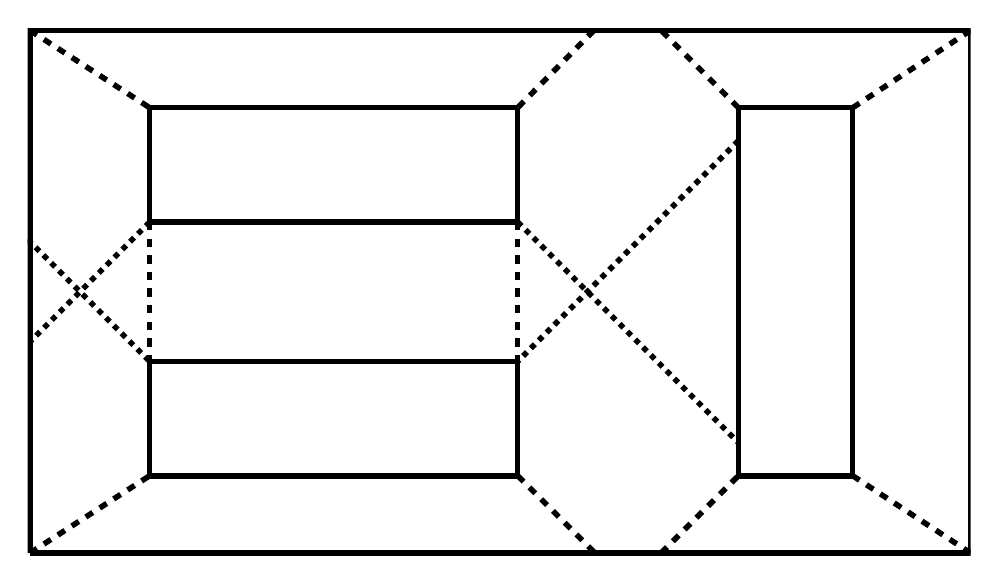 % This file was created by matlab2tikz v0.4.0.
% Copyright (c) 2008--2013, Nico Schlömer <nico.schloemer@gmail.com>
% All rights reserved.
% 
% The latest updates can be retrieved from
%   http://www.mathworks.com/matlabcentral/fileexchange/22022-matlab2tikz
% where you can also make suggestions and rate matlab2tikz.
% 
% % -*- root: TestingFigures.tex -*-
% 
\begin{tikzpicture}

\begin{axis}[%
width=4.715in,
height=3.642in,
scale only axis,
xmin=0.397,
xmax=162.794,
ymin=-17.197,
ymax=108.255,
hide axis,
axis x line*=bottom,
axis y line*=left,
y post scale=1,
unit vector ratio=1 1 1
]
\addplot [
color=black,
dashed,
line width=2.0pt,
forget plot
]
table[row sep=crcr]{
97.915 90.529\\
84.794 77.226\\
};
\addplot [
color=black,
dashed,
line width=2.0pt,
forget plot
]
table[row sep=crcr]{
162.794 90.529\\
142.489 77.226\\
};
\addplot [
color=black,
dashed,
line width=2.0pt,
forget plot
]
table[row sep=crcr]{
0.794 90.529\\
21.401 77.226\\
};
\addplot [
color=black,
dashed,
line width=2.0pt,
forget plot
]
table[row sep=crcr]{
162.794 0.529\\
142.489 13.833\\
};
\addplot [
color=black,
dashed,
line width=2.0pt,
forget plot
]
table[row sep=crcr]{
84.794 13.833\\
98.097 0.529\\
};
\addplot [
color=black,
dashed,
line width=2.0pt,
forget plot
]
table[row sep=crcr]{
0.794 0.529\\
21.401 13.833\\
};
\addplot [
color=black,
dashed,
line width=2.0pt,
forget plot
]
table[row sep=crcr]{
122.794 77.226\\
109.49 90.529\\
};
\addplot [
color=black,
dashed,
line width=2.0pt,
forget plot
]
table[row sep=crcr]{
84.794 57.53\\
84.794 33.528\\
};
\addplot [
color=black,
dashed,
line width=2.0pt,
forget plot
]
table[row sep=crcr]{
21.401 57.53\\
21.401 33.528\\
};
\addplot [
color=black,
dashed,
line width=2.0pt,
forget plot
]
table[row sep=crcr]{
109.49 0.529\\
122.794 13.833\\
};
\addplot [
color=black,
dotted,
line width=2.0pt,
forget plot
]
table[row sep=crcr]{
21.401 57.53\\
0.794 36.923\\
};
\addplot [
color=black,
dotted,
line width=2.0pt,
forget plot
]
table[row sep=crcr]{
0.397 54.532\\
21.401 33.528\\
};
\addplot [
color=black,
dotted,
line width=2.0pt,
forget plot
]
table[row sep=crcr]{
84.794 57.53\\
122.794 19.53\\
};
\addplot [
color=black,
dotted,
line width=2.0pt,
forget plot
]
table[row sep=crcr]{
122.794 71.528\\
84.794 33.528\\
};
\addplot [
color=black,
solid,
line width=2.0pt,
forget plot
]
table[row sep=crcr]{
0.794 0.529\\
162.794 0.529\\
162.794 90.529\\
0.794 90.529\\
0.794 0.529\\
0.794 0.529\\
};
\addplot [
color=black,
solid,
line width=2.0pt,
forget plot
]
table[row sep=crcr]{
122.794 77.226\\
122.794 13.833\\
142.489 13.833\\
142.489 77.226\\
122.794 77.226\\
122.794 77.226\\
};
\addplot [
color=black,
solid,
line width=2.0pt,
forget plot
]
table[row sep=crcr]{
84.794 77.226\\
21.401 77.226\\
21.401 57.53\\
84.794 57.53\\
84.794 77.226\\
84.794 77.226\\
};
\addplot [
color=black,
solid,
line width=2.0pt,
forget plot
]
table[row sep=crcr]{
84.794 33.528\\
21.401 33.528\\
21.401 13.833\\
84.794 13.833\\
84.794 33.528\\
84.794 33.528\\
};
\end{axis}
\end{tikzpicture}%
